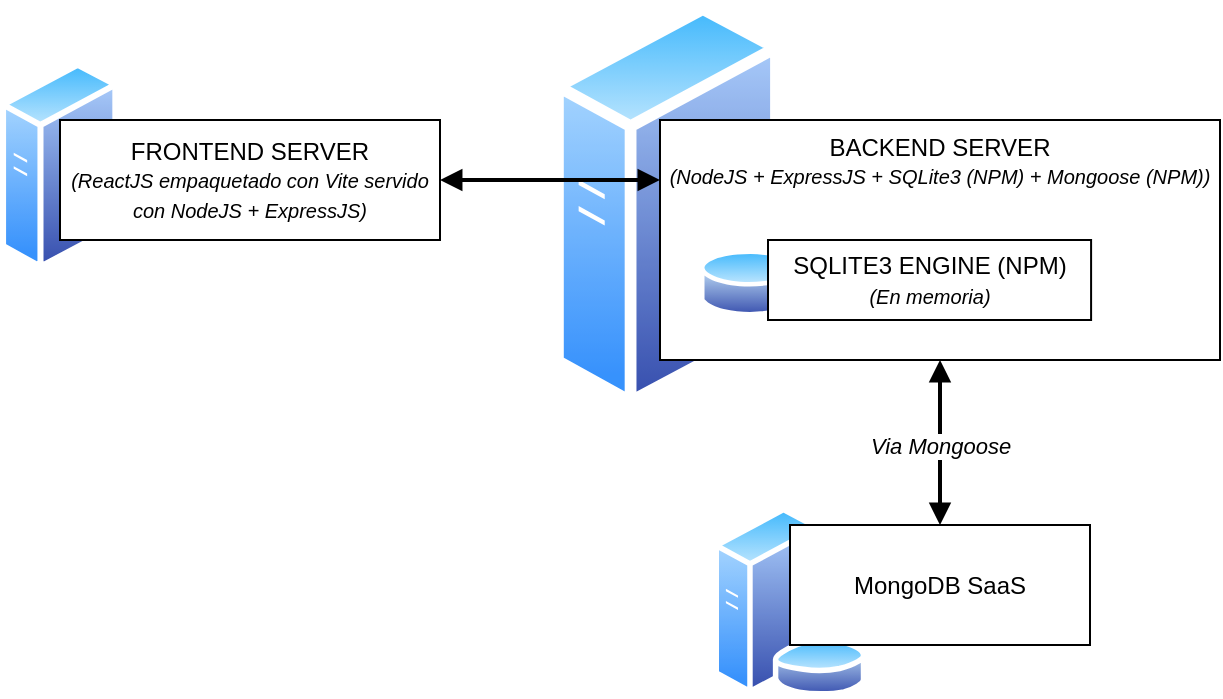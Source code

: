 <mxfile version="24.7.17">
  <diagram name="Page-1" id="RKHVUW2N_d_PKmhu-u5R">
    <mxGraphModel dx="1690" dy="490" grid="1" gridSize="10" guides="1" tooltips="1" connect="1" arrows="1" fold="1" page="1" pageScale="1" pageWidth="850" pageHeight="1100" math="0" shadow="0">
      <root>
        <mxCell id="0" />
        <mxCell id="1" parent="0" />
        <mxCell id="HSbgIvVEJFZNTS4eDVB9-5" value="" style="image;aspect=fixed;perimeter=ellipsePerimeter;html=1;align=center;shadow=0;dashed=0;spacingTop=3;image=img/lib/active_directory/database_server.svg;opacity=80;" vertex="1" parent="1">
          <mxGeometry x="316" y="293.27" width="77.9" height="95" as="geometry" />
        </mxCell>
        <mxCell id="HSbgIvVEJFZNTS4eDVB9-2" value="" style="image;aspect=fixed;perimeter=ellipsePerimeter;html=1;align=center;shadow=0;dashed=0;spacingTop=3;image=img/lib/active_directory/generic_server.svg;opacity=80;" vertex="1" parent="1">
          <mxGeometry x="236" y="40" width="114.95" height="205.27" as="geometry" />
        </mxCell>
        <mxCell id="HSbgIvVEJFZNTS4eDVB9-1" value="" style="image;aspect=fixed;perimeter=ellipsePerimeter;html=1;align=center;shadow=0;dashed=0;spacingTop=3;image=img/lib/active_directory/generic_server.svg;opacity=80;" vertex="1" parent="1">
          <mxGeometry x="-40" y="70" width="59.2" height="105.72" as="geometry" />
        </mxCell>
        <mxCell id="5x6kxyVGrB73tKSnYr17-6" style="edgeStyle=orthogonalEdgeStyle;rounded=0;orthogonalLoop=1;jettySize=auto;html=1;entryX=0;entryY=0.25;entryDx=0;entryDy=0;startArrow=block;startFill=1;endArrow=block;endFill=1;strokeWidth=2;" parent="1" source="5x6kxyVGrB73tKSnYr17-1" target="5x6kxyVGrB73tKSnYr17-3" edge="1">
          <mxGeometry relative="1" as="geometry" />
        </mxCell>
        <mxCell id="5x6kxyVGrB73tKSnYr17-5" value="" style="group" parent="1" vertex="1" connectable="0">
          <mxGeometry x="290" y="100" width="280" height="184.27" as="geometry" />
        </mxCell>
        <mxCell id="5x6kxyVGrB73tKSnYr17-3" value="BACKEND SERVER&lt;div&gt;&lt;i&gt;&lt;font style=&quot;font-size: 10px;&quot;&gt;(NodeJS + ExpressJS + SQLite3 (NPM) + Mongoose (NPM))&lt;/font&gt;&lt;/i&gt;&lt;/div&gt;" style="rounded=0;whiteSpace=wrap;html=1;verticalAlign=top;" parent="5x6kxyVGrB73tKSnYr17-5" vertex="1">
          <mxGeometry width="280" height="120" as="geometry" />
        </mxCell>
        <mxCell id="HSbgIvVEJFZNTS4eDVB9-4" value="" style="image;aspect=fixed;perimeter=ellipsePerimeter;html=1;align=center;shadow=0;dashed=0;spacingTop=3;image=img/lib/active_directory/database.svg;opacity=80;" vertex="1" parent="5x6kxyVGrB73tKSnYr17-5">
          <mxGeometry x="20" y="63" width="50" height="37" as="geometry" />
        </mxCell>
        <mxCell id="5x6kxyVGrB73tKSnYr17-4" value="SQLITE3 ENGINE (NPM)&lt;div&gt;&lt;i&gt;&lt;font style=&quot;font-size: 10px;&quot;&gt;(En memoria)&lt;/font&gt;&lt;/i&gt;&lt;/div&gt;" style="rounded=0;whiteSpace=wrap;html=1;" parent="5x6kxyVGrB73tKSnYr17-5" vertex="1">
          <mxGeometry x="54.003" y="60" width="161.538" height="40" as="geometry" />
        </mxCell>
        <mxCell id="5x6kxyVGrB73tKSnYr17-1" value="FRONTEND SERVER&lt;div&gt;&lt;i&gt;&lt;font style=&quot;font-size: 10px;&quot;&gt;(ReactJS empaquetado con Vite servido con NodeJS + ExpressJS)&lt;/font&gt;&lt;/i&gt;&lt;/div&gt;" style="rounded=0;whiteSpace=wrap;html=1;" parent="1" vertex="1">
          <mxGeometry x="-10" y="100" width="190" height="60" as="geometry" />
        </mxCell>
        <mxCell id="5x6kxyVGrB73tKSnYr17-10" value="MongoDB SaaS" style="rounded=0;whiteSpace=wrap;html=1;" parent="1" vertex="1">
          <mxGeometry x="355" y="302.5" width="150" height="60" as="geometry" />
        </mxCell>
        <mxCell id="5x6kxyVGrB73tKSnYr17-11" style="edgeStyle=orthogonalEdgeStyle;rounded=0;orthogonalLoop=1;jettySize=auto;html=1;endArrow=block;endFill=1;startArrow=block;startFill=1;strokeWidth=2;" parent="1" source="5x6kxyVGrB73tKSnYr17-3" target="5x6kxyVGrB73tKSnYr17-10" edge="1">
          <mxGeometry relative="1" as="geometry" />
        </mxCell>
        <mxCell id="HSbgIvVEJFZNTS4eDVB9-7" value="&lt;i&gt;Via Mongoose&lt;/i&gt;" style="edgeLabel;html=1;align=center;verticalAlign=middle;resizable=0;points=[];" vertex="1" connectable="0" parent="5x6kxyVGrB73tKSnYr17-11">
          <mxGeometry x="0.112" y="2" relative="1" as="geometry">
            <mxPoint x="-2" y="-3" as="offset" />
          </mxGeometry>
        </mxCell>
      </root>
    </mxGraphModel>
  </diagram>
</mxfile>
